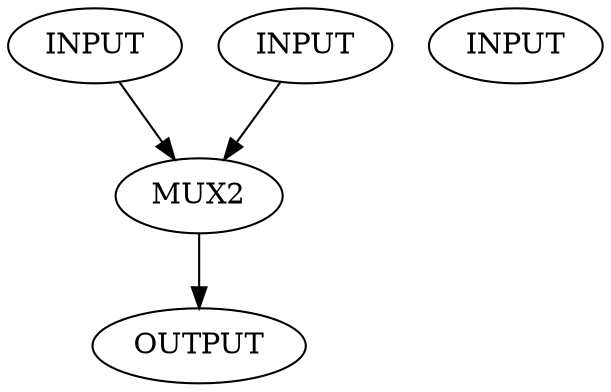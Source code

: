 
digraph test {

I1 [label = "INPUT"];
I2 [label = "INPUT"];
I3 [label = "INPUT"];

M [label = "MUX2" sel = "I3"];

O [label = "OUTPUT"];

I1 -> M -> O;
I2 -> M;

}
